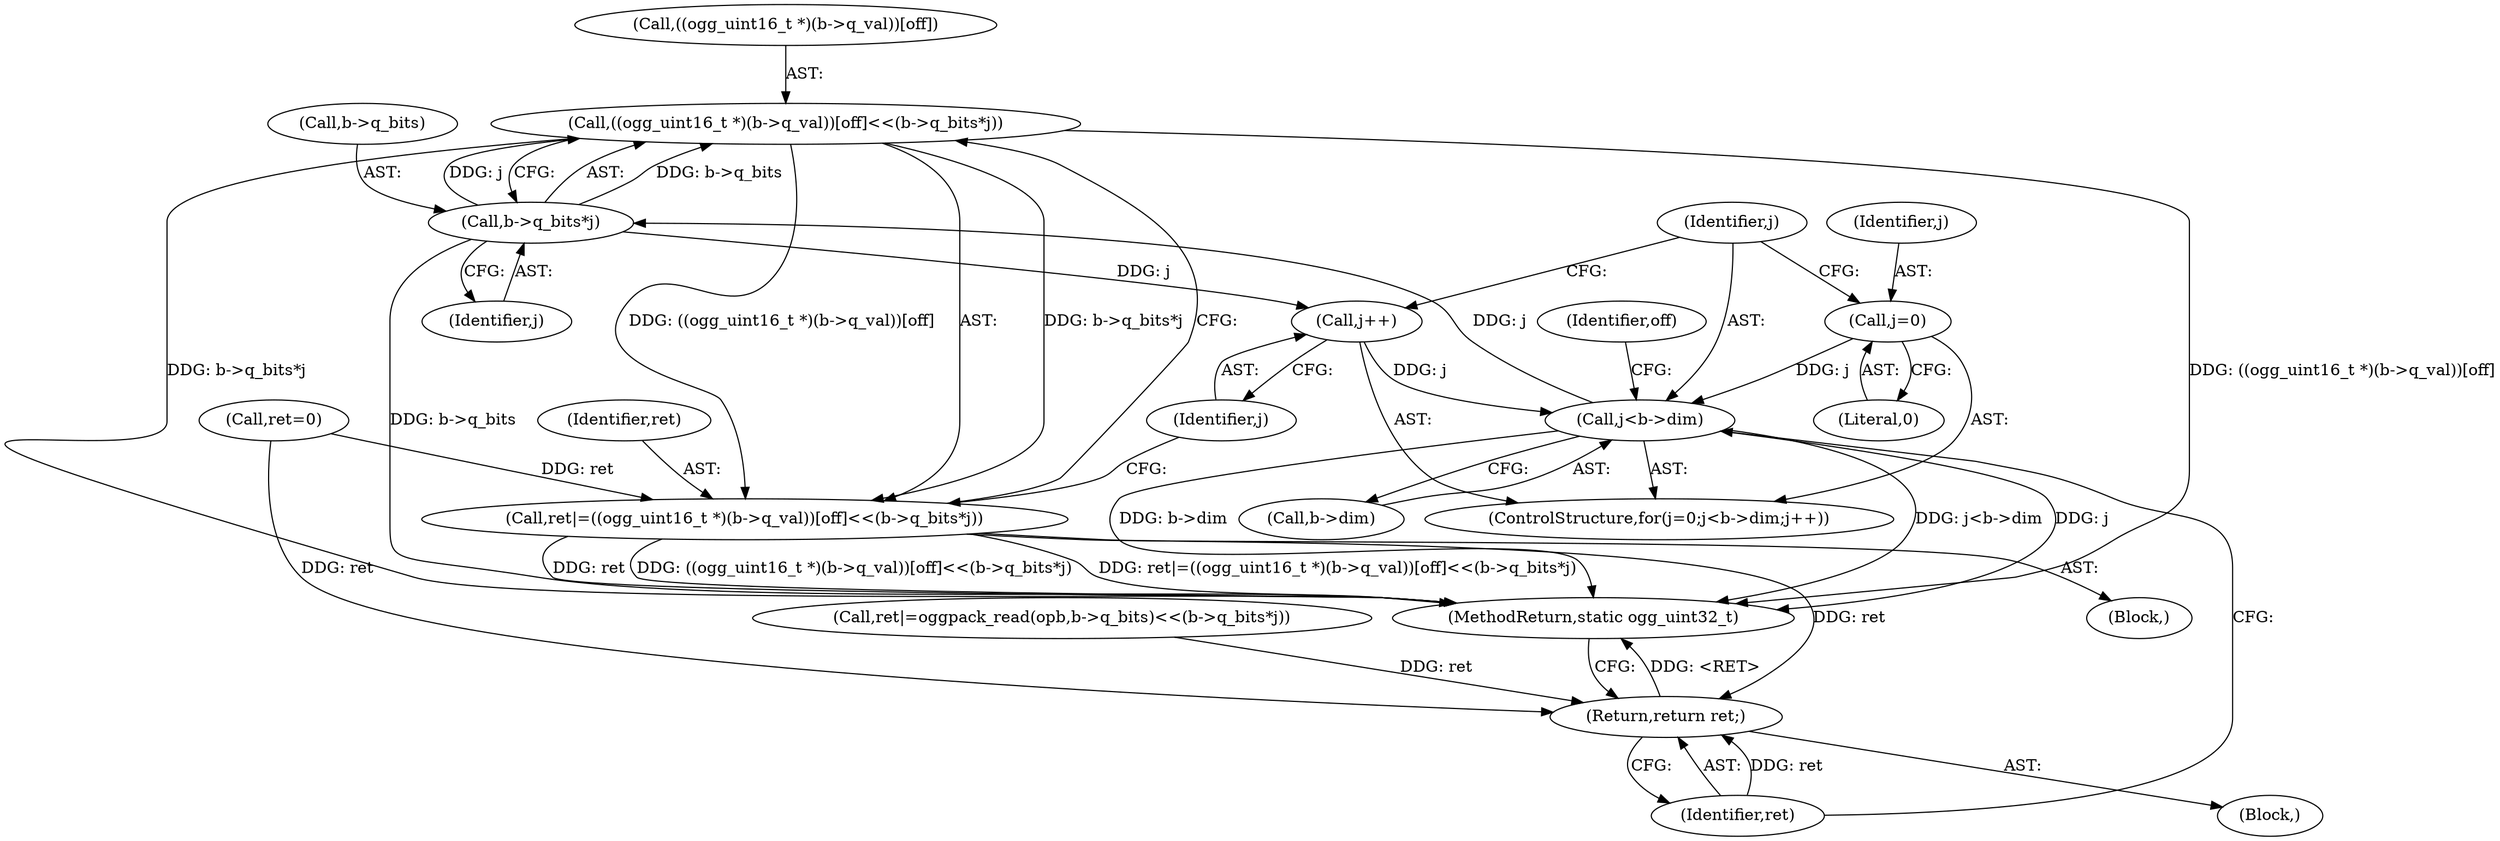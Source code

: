 digraph "1_Android_eeb4e45d5683f88488c083ecf142dc89bc3f0b47_3@array" {
"1000154" [label="(Call,((ogg_uint16_t *)(b->q_val))[off]<<(b->q_bits*j))"];
"1000162" [label="(Call,b->q_bits*j)"];
"1000135" [label="(Call,j<b->dim)"];
"1000140" [label="(Call,j++)"];
"1000132" [label="(Call,j=0)"];
"1000152" [label="(Call,ret|=((ogg_uint16_t *)(b->q_val))[off]<<(b->q_bits*j))"];
"1000193" [label="(Return,return ret;)"];
"1000140" [label="(Call,j++)"];
"1000235" [label="(MethodReturn,static ogg_uint32_t)"];
"1000194" [label="(Identifier,ret)"];
"1000180" [label="(Call,ret|=oggpack_read(opb,b->q_bits)<<(b->q_bits*j))"];
"1000152" [label="(Call,ret|=((ogg_uint16_t *)(b->q_val))[off]<<(b->q_bits*j))"];
"1000166" [label="(Identifier,j)"];
"1000111" [label="(Call,ret=0)"];
"1000163" [label="(Call,b->q_bits)"];
"1000133" [label="(Identifier,j)"];
"1000154" [label="(Call,((ogg_uint16_t *)(b->q_val))[off]<<(b->q_bits*j))"];
"1000193" [label="(Return,return ret;)"];
"1000131" [label="(ControlStructure,for(j=0;j<b->dim;j++))"];
"1000136" [label="(Identifier,j)"];
"1000137" [label="(Call,b->dim)"];
"1000162" [label="(Call,b->q_bits*j)"];
"1000153" [label="(Identifier,ret)"];
"1000142" [label="(Block,)"];
"1000155" [label="(Call,((ogg_uint16_t *)(b->q_val))[off])"];
"1000135" [label="(Call,j<b->dim)"];
"1000134" [label="(Literal,0)"];
"1000132" [label="(Call,j=0)"];
"1000141" [label="(Identifier,j)"];
"1000119" [label="(Block,)"];
"1000145" [label="(Identifier,off)"];
"1000154" -> "1000152"  [label="AST: "];
"1000154" -> "1000162"  [label="CFG: "];
"1000155" -> "1000154"  [label="AST: "];
"1000162" -> "1000154"  [label="AST: "];
"1000152" -> "1000154"  [label="CFG: "];
"1000154" -> "1000235"  [label="DDG: ((ogg_uint16_t *)(b->q_val))[off]"];
"1000154" -> "1000235"  [label="DDG: b->q_bits*j"];
"1000154" -> "1000152"  [label="DDG: ((ogg_uint16_t *)(b->q_val))[off]"];
"1000154" -> "1000152"  [label="DDG: b->q_bits*j"];
"1000162" -> "1000154"  [label="DDG: b->q_bits"];
"1000162" -> "1000154"  [label="DDG: j"];
"1000162" -> "1000166"  [label="CFG: "];
"1000163" -> "1000162"  [label="AST: "];
"1000166" -> "1000162"  [label="AST: "];
"1000162" -> "1000235"  [label="DDG: b->q_bits"];
"1000162" -> "1000140"  [label="DDG: j"];
"1000135" -> "1000162"  [label="DDG: j"];
"1000135" -> "1000131"  [label="AST: "];
"1000135" -> "1000137"  [label="CFG: "];
"1000136" -> "1000135"  [label="AST: "];
"1000137" -> "1000135"  [label="AST: "];
"1000145" -> "1000135"  [label="CFG: "];
"1000194" -> "1000135"  [label="CFG: "];
"1000135" -> "1000235"  [label="DDG: j<b->dim"];
"1000135" -> "1000235"  [label="DDG: j"];
"1000135" -> "1000235"  [label="DDG: b->dim"];
"1000140" -> "1000135"  [label="DDG: j"];
"1000132" -> "1000135"  [label="DDG: j"];
"1000140" -> "1000131"  [label="AST: "];
"1000140" -> "1000141"  [label="CFG: "];
"1000141" -> "1000140"  [label="AST: "];
"1000136" -> "1000140"  [label="CFG: "];
"1000132" -> "1000131"  [label="AST: "];
"1000132" -> "1000134"  [label="CFG: "];
"1000133" -> "1000132"  [label="AST: "];
"1000134" -> "1000132"  [label="AST: "];
"1000136" -> "1000132"  [label="CFG: "];
"1000152" -> "1000142"  [label="AST: "];
"1000153" -> "1000152"  [label="AST: "];
"1000141" -> "1000152"  [label="CFG: "];
"1000152" -> "1000235"  [label="DDG: ((ogg_uint16_t *)(b->q_val))[off]<<(b->q_bits*j)"];
"1000152" -> "1000235"  [label="DDG: ret|=((ogg_uint16_t *)(b->q_val))[off]<<(b->q_bits*j)"];
"1000152" -> "1000235"  [label="DDG: ret"];
"1000111" -> "1000152"  [label="DDG: ret"];
"1000152" -> "1000193"  [label="DDG: ret"];
"1000193" -> "1000119"  [label="AST: "];
"1000193" -> "1000194"  [label="CFG: "];
"1000194" -> "1000193"  [label="AST: "];
"1000235" -> "1000193"  [label="CFG: "];
"1000193" -> "1000235"  [label="DDG: <RET>"];
"1000194" -> "1000193"  [label="DDG: ret"];
"1000180" -> "1000193"  [label="DDG: ret"];
"1000111" -> "1000193"  [label="DDG: ret"];
}

